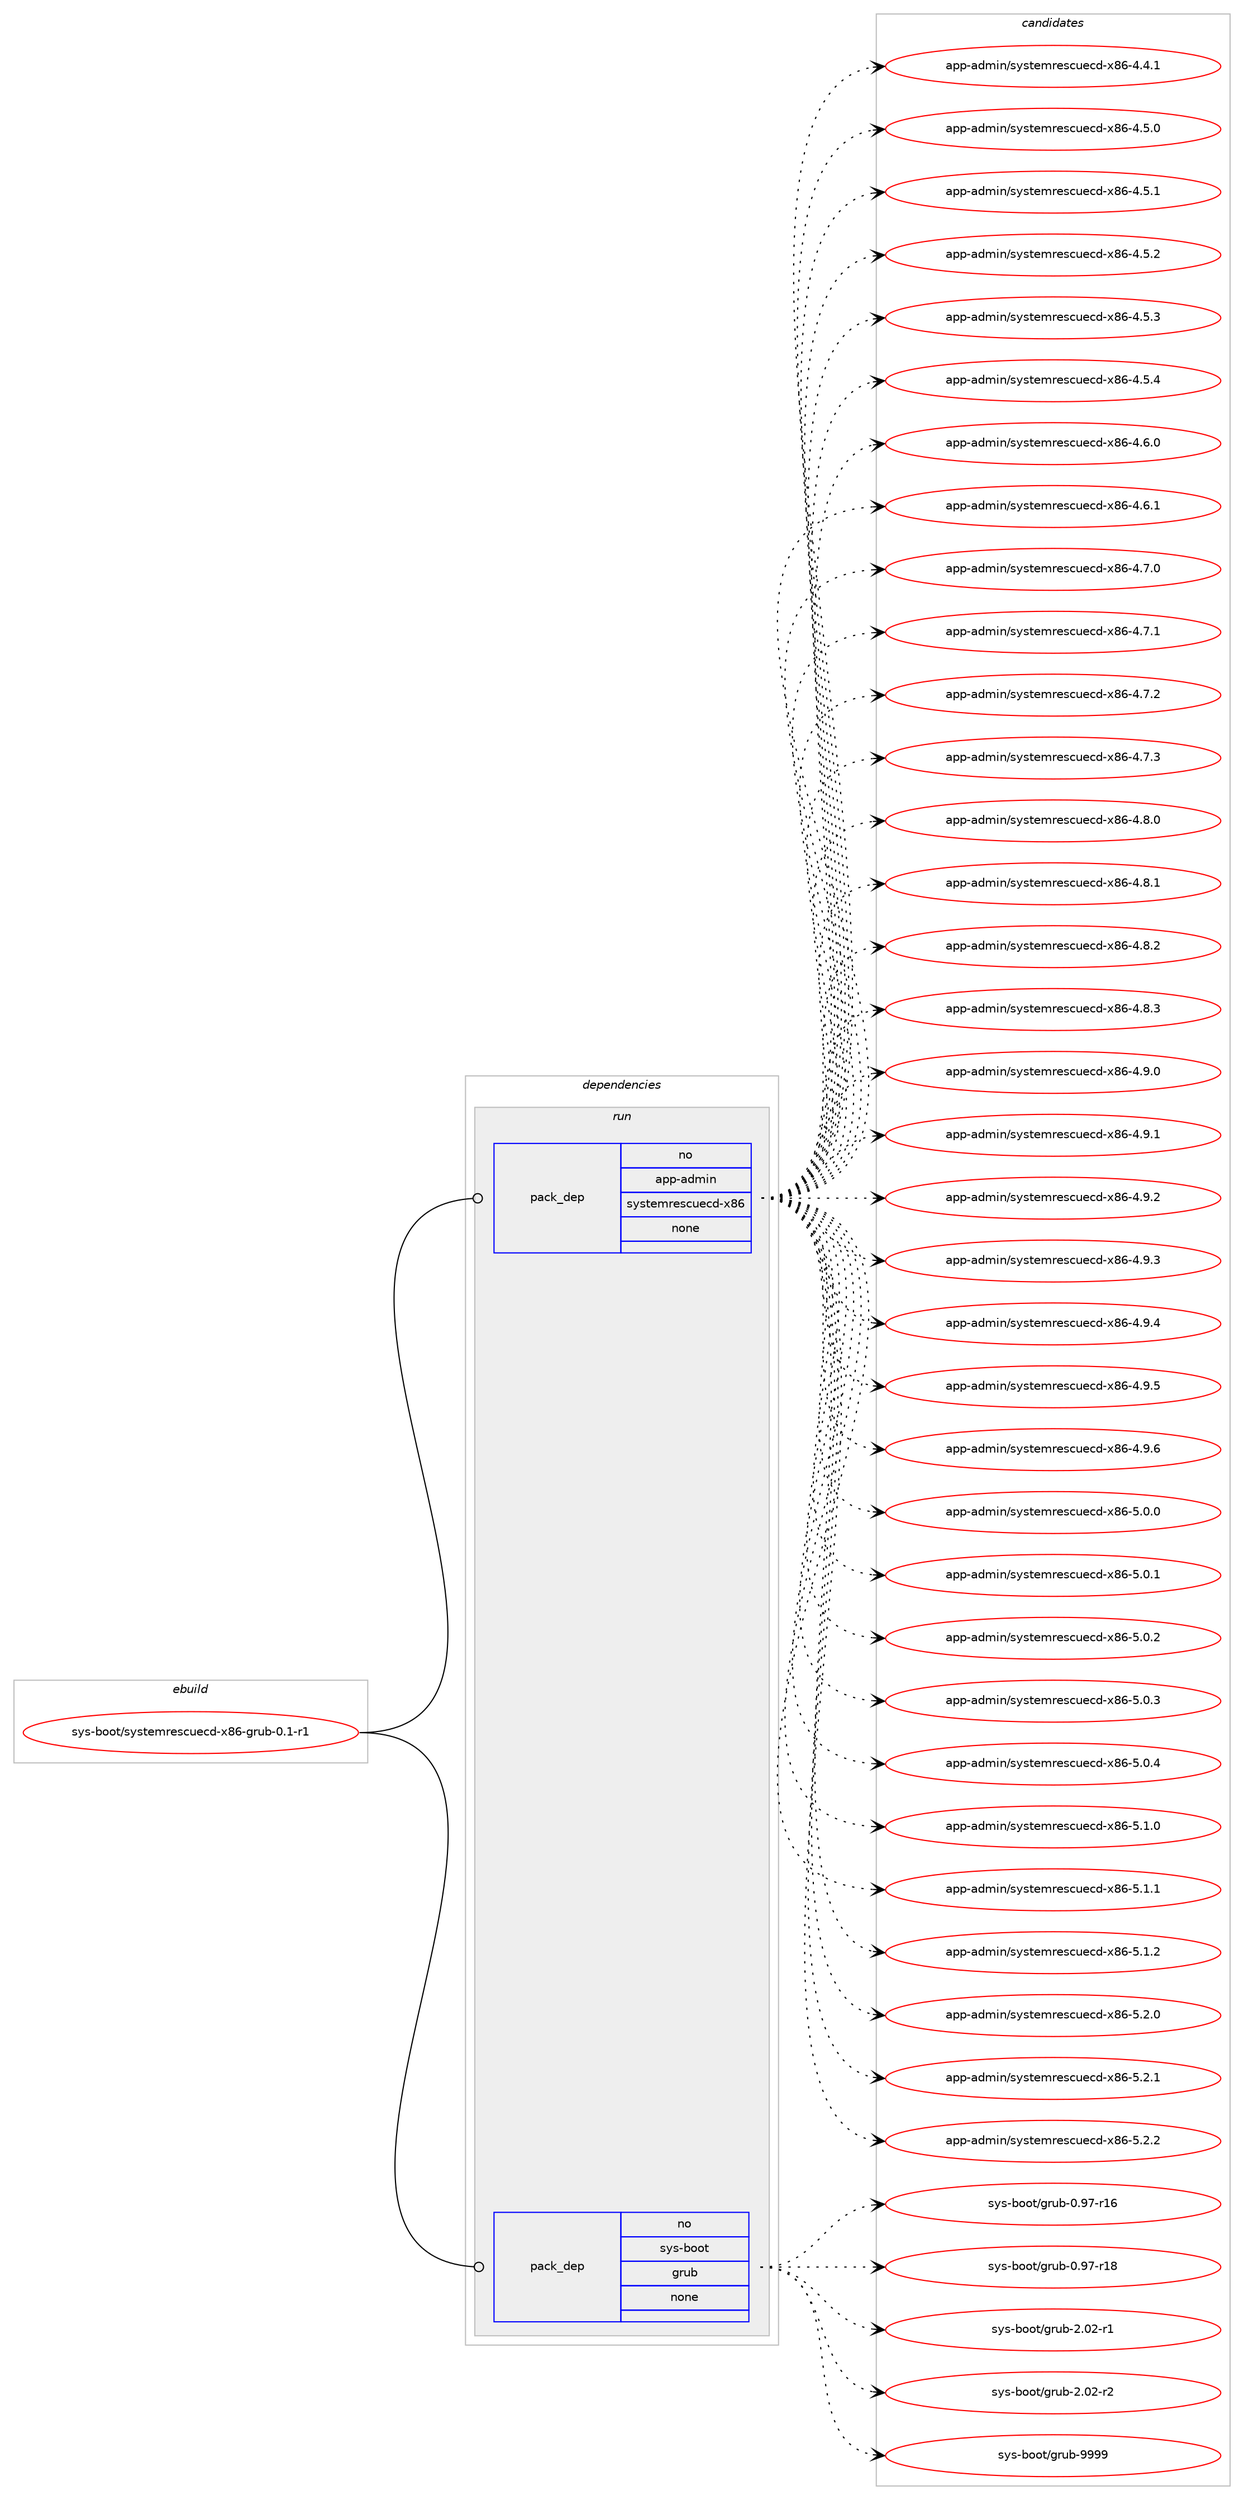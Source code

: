 digraph prolog {

# *************
# Graph options
# *************

newrank=true;
concentrate=true;
compound=true;
graph [rankdir=LR,fontname=Helvetica,fontsize=10,ranksep=1.5];#, ranksep=2.5, nodesep=0.2];
edge  [arrowhead=vee];
node  [fontname=Helvetica,fontsize=10];

# **********
# The ebuild
# **********

subgraph cluster_leftcol {
color=gray;
rank=same;
label=<<i>ebuild</i>>;
id [label="sys-boot/systemrescuecd-x86-grub-0.1-r1", color=red, width=4, href="../sys-boot/systemrescuecd-x86-grub-0.1-r1.svg"];
}

# ****************
# The dependencies
# ****************

subgraph cluster_midcol {
color=gray;
label=<<i>dependencies</i>>;
subgraph cluster_compile {
fillcolor="#eeeeee";
style=filled;
label=<<i>compile</i>>;
}
subgraph cluster_compileandrun {
fillcolor="#eeeeee";
style=filled;
label=<<i>compile and run</i>>;
}
subgraph cluster_run {
fillcolor="#eeeeee";
style=filled;
label=<<i>run</i>>;
subgraph pack2410 {
dependency2933 [label=<<TABLE BORDER="0" CELLBORDER="1" CELLSPACING="0" CELLPADDING="4" WIDTH="220"><TR><TD ROWSPAN="6" CELLPADDING="30">pack_dep</TD></TR><TR><TD WIDTH="110">no</TD></TR><TR><TD>app-admin</TD></TR><TR><TD>systemrescuecd-x86</TD></TR><TR><TD>none</TD></TR><TR><TD></TD></TR></TABLE>>, shape=none, color=blue];
}
id:e -> dependency2933:w [weight=20,style="solid",arrowhead="odot"];
subgraph pack2411 {
dependency2934 [label=<<TABLE BORDER="0" CELLBORDER="1" CELLSPACING="0" CELLPADDING="4" WIDTH="220"><TR><TD ROWSPAN="6" CELLPADDING="30">pack_dep</TD></TR><TR><TD WIDTH="110">no</TD></TR><TR><TD>sys-boot</TD></TR><TR><TD>grub</TD></TR><TR><TD>none</TD></TR><TR><TD></TD></TR></TABLE>>, shape=none, color=blue];
}
id:e -> dependency2934:w [weight=20,style="solid",arrowhead="odot"];
}
}

# **************
# The candidates
# **************

subgraph cluster_choices {
rank=same;
color=gray;
label=<<i>candidates</i>>;

subgraph choice2410 {
color=black;
nodesep=1;
choice971121124597100109105110471151211151161011091141011159911710199100451205654455246524649 [label="app-admin/systemrescuecd-x86-4.4.1", color=red, width=4,href="../app-admin/systemrescuecd-x86-4.4.1.svg"];
choice971121124597100109105110471151211151161011091141011159911710199100451205654455246534648 [label="app-admin/systemrescuecd-x86-4.5.0", color=red, width=4,href="../app-admin/systemrescuecd-x86-4.5.0.svg"];
choice971121124597100109105110471151211151161011091141011159911710199100451205654455246534649 [label="app-admin/systemrescuecd-x86-4.5.1", color=red, width=4,href="../app-admin/systemrescuecd-x86-4.5.1.svg"];
choice971121124597100109105110471151211151161011091141011159911710199100451205654455246534650 [label="app-admin/systemrescuecd-x86-4.5.2", color=red, width=4,href="../app-admin/systemrescuecd-x86-4.5.2.svg"];
choice971121124597100109105110471151211151161011091141011159911710199100451205654455246534651 [label="app-admin/systemrescuecd-x86-4.5.3", color=red, width=4,href="../app-admin/systemrescuecd-x86-4.5.3.svg"];
choice971121124597100109105110471151211151161011091141011159911710199100451205654455246534652 [label="app-admin/systemrescuecd-x86-4.5.4", color=red, width=4,href="../app-admin/systemrescuecd-x86-4.5.4.svg"];
choice971121124597100109105110471151211151161011091141011159911710199100451205654455246544648 [label="app-admin/systemrescuecd-x86-4.6.0", color=red, width=4,href="../app-admin/systemrescuecd-x86-4.6.0.svg"];
choice971121124597100109105110471151211151161011091141011159911710199100451205654455246544649 [label="app-admin/systemrescuecd-x86-4.6.1", color=red, width=4,href="../app-admin/systemrescuecd-x86-4.6.1.svg"];
choice971121124597100109105110471151211151161011091141011159911710199100451205654455246554648 [label="app-admin/systemrescuecd-x86-4.7.0", color=red, width=4,href="../app-admin/systemrescuecd-x86-4.7.0.svg"];
choice971121124597100109105110471151211151161011091141011159911710199100451205654455246554649 [label="app-admin/systemrescuecd-x86-4.7.1", color=red, width=4,href="../app-admin/systemrescuecd-x86-4.7.1.svg"];
choice971121124597100109105110471151211151161011091141011159911710199100451205654455246554650 [label="app-admin/systemrescuecd-x86-4.7.2", color=red, width=4,href="../app-admin/systemrescuecd-x86-4.7.2.svg"];
choice971121124597100109105110471151211151161011091141011159911710199100451205654455246554651 [label="app-admin/systemrescuecd-x86-4.7.3", color=red, width=4,href="../app-admin/systemrescuecd-x86-4.7.3.svg"];
choice971121124597100109105110471151211151161011091141011159911710199100451205654455246564648 [label="app-admin/systemrescuecd-x86-4.8.0", color=red, width=4,href="../app-admin/systemrescuecd-x86-4.8.0.svg"];
choice971121124597100109105110471151211151161011091141011159911710199100451205654455246564649 [label="app-admin/systemrescuecd-x86-4.8.1", color=red, width=4,href="../app-admin/systemrescuecd-x86-4.8.1.svg"];
choice971121124597100109105110471151211151161011091141011159911710199100451205654455246564650 [label="app-admin/systemrescuecd-x86-4.8.2", color=red, width=4,href="../app-admin/systemrescuecd-x86-4.8.2.svg"];
choice971121124597100109105110471151211151161011091141011159911710199100451205654455246564651 [label="app-admin/systemrescuecd-x86-4.8.3", color=red, width=4,href="../app-admin/systemrescuecd-x86-4.8.3.svg"];
choice971121124597100109105110471151211151161011091141011159911710199100451205654455246574648 [label="app-admin/systemrescuecd-x86-4.9.0", color=red, width=4,href="../app-admin/systemrescuecd-x86-4.9.0.svg"];
choice971121124597100109105110471151211151161011091141011159911710199100451205654455246574649 [label="app-admin/systemrescuecd-x86-4.9.1", color=red, width=4,href="../app-admin/systemrescuecd-x86-4.9.1.svg"];
choice971121124597100109105110471151211151161011091141011159911710199100451205654455246574650 [label="app-admin/systemrescuecd-x86-4.9.2", color=red, width=4,href="../app-admin/systemrescuecd-x86-4.9.2.svg"];
choice971121124597100109105110471151211151161011091141011159911710199100451205654455246574651 [label="app-admin/systemrescuecd-x86-4.9.3", color=red, width=4,href="../app-admin/systemrescuecd-x86-4.9.3.svg"];
choice971121124597100109105110471151211151161011091141011159911710199100451205654455246574652 [label="app-admin/systemrescuecd-x86-4.9.4", color=red, width=4,href="../app-admin/systemrescuecd-x86-4.9.4.svg"];
choice971121124597100109105110471151211151161011091141011159911710199100451205654455246574653 [label="app-admin/systemrescuecd-x86-4.9.5", color=red, width=4,href="../app-admin/systemrescuecd-x86-4.9.5.svg"];
choice971121124597100109105110471151211151161011091141011159911710199100451205654455246574654 [label="app-admin/systemrescuecd-x86-4.9.6", color=red, width=4,href="../app-admin/systemrescuecd-x86-4.9.6.svg"];
choice971121124597100109105110471151211151161011091141011159911710199100451205654455346484648 [label="app-admin/systemrescuecd-x86-5.0.0", color=red, width=4,href="../app-admin/systemrescuecd-x86-5.0.0.svg"];
choice971121124597100109105110471151211151161011091141011159911710199100451205654455346484649 [label="app-admin/systemrescuecd-x86-5.0.1", color=red, width=4,href="../app-admin/systemrescuecd-x86-5.0.1.svg"];
choice971121124597100109105110471151211151161011091141011159911710199100451205654455346484650 [label="app-admin/systemrescuecd-x86-5.0.2", color=red, width=4,href="../app-admin/systemrescuecd-x86-5.0.2.svg"];
choice971121124597100109105110471151211151161011091141011159911710199100451205654455346484651 [label="app-admin/systemrescuecd-x86-5.0.3", color=red, width=4,href="../app-admin/systemrescuecd-x86-5.0.3.svg"];
choice971121124597100109105110471151211151161011091141011159911710199100451205654455346484652 [label="app-admin/systemrescuecd-x86-5.0.4", color=red, width=4,href="../app-admin/systemrescuecd-x86-5.0.4.svg"];
choice971121124597100109105110471151211151161011091141011159911710199100451205654455346494648 [label="app-admin/systemrescuecd-x86-5.1.0", color=red, width=4,href="../app-admin/systemrescuecd-x86-5.1.0.svg"];
choice971121124597100109105110471151211151161011091141011159911710199100451205654455346494649 [label="app-admin/systemrescuecd-x86-5.1.1", color=red, width=4,href="../app-admin/systemrescuecd-x86-5.1.1.svg"];
choice971121124597100109105110471151211151161011091141011159911710199100451205654455346494650 [label="app-admin/systemrescuecd-x86-5.1.2", color=red, width=4,href="../app-admin/systemrescuecd-x86-5.1.2.svg"];
choice971121124597100109105110471151211151161011091141011159911710199100451205654455346504648 [label="app-admin/systemrescuecd-x86-5.2.0", color=red, width=4,href="../app-admin/systemrescuecd-x86-5.2.0.svg"];
choice971121124597100109105110471151211151161011091141011159911710199100451205654455346504649 [label="app-admin/systemrescuecd-x86-5.2.1", color=red, width=4,href="../app-admin/systemrescuecd-x86-5.2.1.svg"];
choice971121124597100109105110471151211151161011091141011159911710199100451205654455346504650 [label="app-admin/systemrescuecd-x86-5.2.2", color=red, width=4,href="../app-admin/systemrescuecd-x86-5.2.2.svg"];
dependency2933:e -> choice971121124597100109105110471151211151161011091141011159911710199100451205654455246524649:w [style=dotted,weight="100"];
dependency2933:e -> choice971121124597100109105110471151211151161011091141011159911710199100451205654455246534648:w [style=dotted,weight="100"];
dependency2933:e -> choice971121124597100109105110471151211151161011091141011159911710199100451205654455246534649:w [style=dotted,weight="100"];
dependency2933:e -> choice971121124597100109105110471151211151161011091141011159911710199100451205654455246534650:w [style=dotted,weight="100"];
dependency2933:e -> choice971121124597100109105110471151211151161011091141011159911710199100451205654455246534651:w [style=dotted,weight="100"];
dependency2933:e -> choice971121124597100109105110471151211151161011091141011159911710199100451205654455246534652:w [style=dotted,weight="100"];
dependency2933:e -> choice971121124597100109105110471151211151161011091141011159911710199100451205654455246544648:w [style=dotted,weight="100"];
dependency2933:e -> choice971121124597100109105110471151211151161011091141011159911710199100451205654455246544649:w [style=dotted,weight="100"];
dependency2933:e -> choice971121124597100109105110471151211151161011091141011159911710199100451205654455246554648:w [style=dotted,weight="100"];
dependency2933:e -> choice971121124597100109105110471151211151161011091141011159911710199100451205654455246554649:w [style=dotted,weight="100"];
dependency2933:e -> choice971121124597100109105110471151211151161011091141011159911710199100451205654455246554650:w [style=dotted,weight="100"];
dependency2933:e -> choice971121124597100109105110471151211151161011091141011159911710199100451205654455246554651:w [style=dotted,weight="100"];
dependency2933:e -> choice971121124597100109105110471151211151161011091141011159911710199100451205654455246564648:w [style=dotted,weight="100"];
dependency2933:e -> choice971121124597100109105110471151211151161011091141011159911710199100451205654455246564649:w [style=dotted,weight="100"];
dependency2933:e -> choice971121124597100109105110471151211151161011091141011159911710199100451205654455246564650:w [style=dotted,weight="100"];
dependency2933:e -> choice971121124597100109105110471151211151161011091141011159911710199100451205654455246564651:w [style=dotted,weight="100"];
dependency2933:e -> choice971121124597100109105110471151211151161011091141011159911710199100451205654455246574648:w [style=dotted,weight="100"];
dependency2933:e -> choice971121124597100109105110471151211151161011091141011159911710199100451205654455246574649:w [style=dotted,weight="100"];
dependency2933:e -> choice971121124597100109105110471151211151161011091141011159911710199100451205654455246574650:w [style=dotted,weight="100"];
dependency2933:e -> choice971121124597100109105110471151211151161011091141011159911710199100451205654455246574651:w [style=dotted,weight="100"];
dependency2933:e -> choice971121124597100109105110471151211151161011091141011159911710199100451205654455246574652:w [style=dotted,weight="100"];
dependency2933:e -> choice971121124597100109105110471151211151161011091141011159911710199100451205654455246574653:w [style=dotted,weight="100"];
dependency2933:e -> choice971121124597100109105110471151211151161011091141011159911710199100451205654455246574654:w [style=dotted,weight="100"];
dependency2933:e -> choice971121124597100109105110471151211151161011091141011159911710199100451205654455346484648:w [style=dotted,weight="100"];
dependency2933:e -> choice971121124597100109105110471151211151161011091141011159911710199100451205654455346484649:w [style=dotted,weight="100"];
dependency2933:e -> choice971121124597100109105110471151211151161011091141011159911710199100451205654455346484650:w [style=dotted,weight="100"];
dependency2933:e -> choice971121124597100109105110471151211151161011091141011159911710199100451205654455346484651:w [style=dotted,weight="100"];
dependency2933:e -> choice971121124597100109105110471151211151161011091141011159911710199100451205654455346484652:w [style=dotted,weight="100"];
dependency2933:e -> choice971121124597100109105110471151211151161011091141011159911710199100451205654455346494648:w [style=dotted,weight="100"];
dependency2933:e -> choice971121124597100109105110471151211151161011091141011159911710199100451205654455346494649:w [style=dotted,weight="100"];
dependency2933:e -> choice971121124597100109105110471151211151161011091141011159911710199100451205654455346494650:w [style=dotted,weight="100"];
dependency2933:e -> choice971121124597100109105110471151211151161011091141011159911710199100451205654455346504648:w [style=dotted,weight="100"];
dependency2933:e -> choice971121124597100109105110471151211151161011091141011159911710199100451205654455346504649:w [style=dotted,weight="100"];
dependency2933:e -> choice971121124597100109105110471151211151161011091141011159911710199100451205654455346504650:w [style=dotted,weight="100"];
}
subgraph choice2411 {
color=black;
nodesep=1;
choice115121115459811111111647103114117984548465755451144954 [label="sys-boot/grub-0.97-r16", color=red, width=4,href="../sys-boot/grub-0.97-r16.svg"];
choice115121115459811111111647103114117984548465755451144956 [label="sys-boot/grub-0.97-r18", color=red, width=4,href="../sys-boot/grub-0.97-r18.svg"];
choice1151211154598111111116471031141179845504648504511449 [label="sys-boot/grub-2.02-r1", color=red, width=4,href="../sys-boot/grub-2.02-r1.svg"];
choice1151211154598111111116471031141179845504648504511450 [label="sys-boot/grub-2.02-r2", color=red, width=4,href="../sys-boot/grub-2.02-r2.svg"];
choice115121115459811111111647103114117984557575757 [label="sys-boot/grub-9999", color=red, width=4,href="../sys-boot/grub-9999.svg"];
dependency2934:e -> choice115121115459811111111647103114117984548465755451144954:w [style=dotted,weight="100"];
dependency2934:e -> choice115121115459811111111647103114117984548465755451144956:w [style=dotted,weight="100"];
dependency2934:e -> choice1151211154598111111116471031141179845504648504511449:w [style=dotted,weight="100"];
dependency2934:e -> choice1151211154598111111116471031141179845504648504511450:w [style=dotted,weight="100"];
dependency2934:e -> choice115121115459811111111647103114117984557575757:w [style=dotted,weight="100"];
}
}

}
